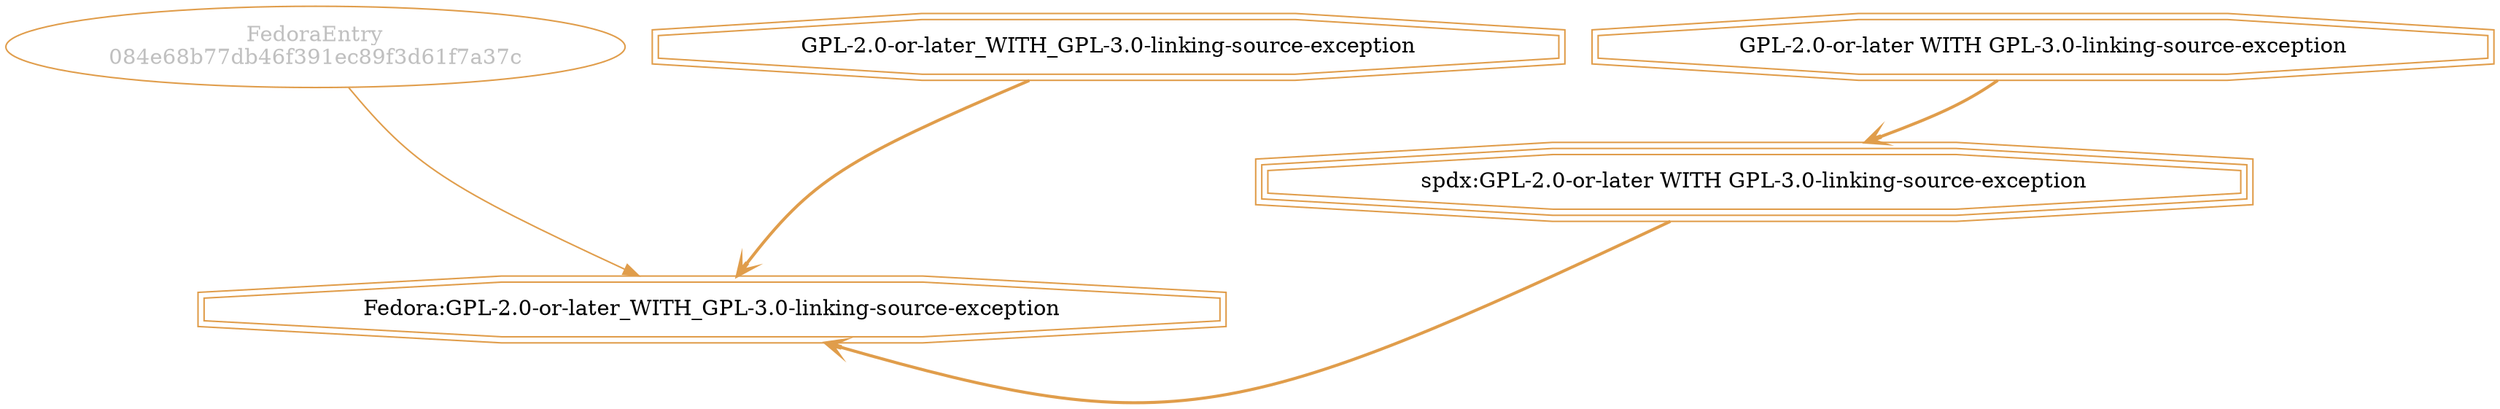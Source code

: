 strict digraph {
    node [shape=box];
    graph [splines=curved];
    6564 [label="FedoraEntry\n084e68b77db46f391ec89f3d61f7a37c"
         ,fontcolor=gray
         ,color="#e09d4b"
         ,fillcolor="beige;1"
         ,shape=ellipse];
    6565 [label="Fedora:GPL-2.0-or-later_WITH_GPL-3.0-linking-source-exception"
         ,color="#e09d4b"
         ,shape=doubleoctagon];
    6566 [label="GPL-2.0-or-later_WITH_GPL-3.0-linking-source-exception"
         ,color="#e09d4b"
         ,shape=doubleoctagon];
    6567 [label="spdx:GPL-2.0-or-later WITH GPL-3.0-linking-source-exception"
         ,color="#e09d4b"
         ,shape=tripleoctagon];
    6568 [label="GPL-2.0-or-later WITH GPL-3.0-linking-source-exception"
         ,color="#e09d4b"
         ,shape=doubleoctagon];
    6564 -> 6565 [weight=0.5
                 ,color="#e09d4b"];
    6566 -> 6565 [style=bold
                 ,arrowhead=vee
                 ,weight=0.7
                 ,color="#e09d4b"];
    6567 -> 6565 [style=bold
                 ,arrowhead=vee
                 ,weight=0.7
                 ,color="#e09d4b"];
    6568 -> 6567 [style=bold
                 ,arrowhead=vee
                 ,weight=0.7
                 ,color="#e09d4b"];
}
